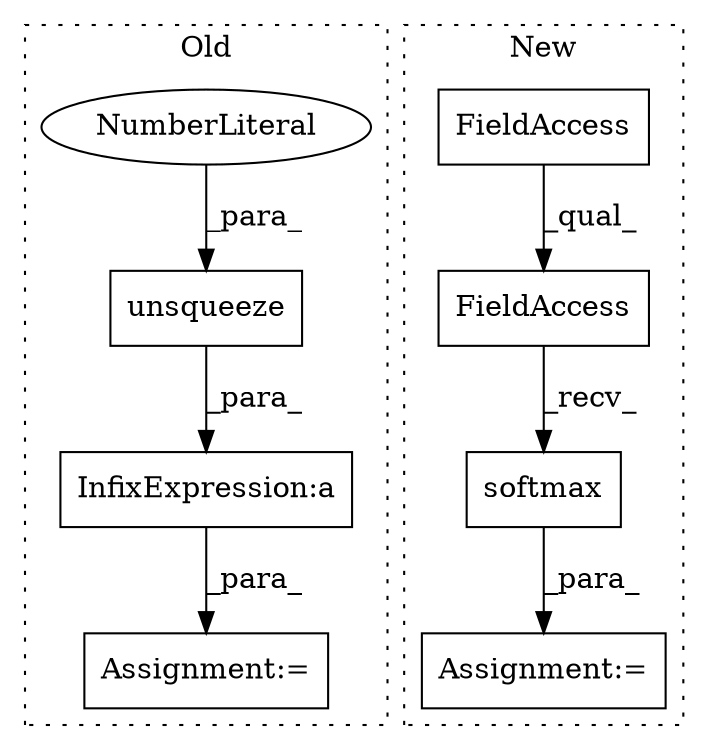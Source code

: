 digraph G {
subgraph cluster0 {
1 [label="unsqueeze" a="32" s="6008,6019" l="10,1" shape="box"];
3 [label="Assignment:=" a="7" s="5984" l="1" shape="box"];
5 [label="InfixExpression:a" a="27" s="6021" l="3" shape="box"];
7 [label="NumberLiteral" a="34" s="6018" l="1" shape="ellipse"];
label = "Old";
style="dotted";
}
subgraph cluster1 {
2 [label="softmax" a="32" s="5855,5924" l="8,1" shape="box"];
4 [label="Assignment:=" a="7" s="5833" l="1" shape="box"];
6 [label="FieldAccess" a="22" s="5835" l="19" shape="box"];
8 [label="FieldAccess" a="22" s="5835" l="8" shape="box"];
label = "New";
style="dotted";
}
1 -> 5 [label="_para_"];
2 -> 4 [label="_para_"];
5 -> 3 [label="_para_"];
6 -> 2 [label="_recv_"];
7 -> 1 [label="_para_"];
8 -> 6 [label="_qual_"];
}